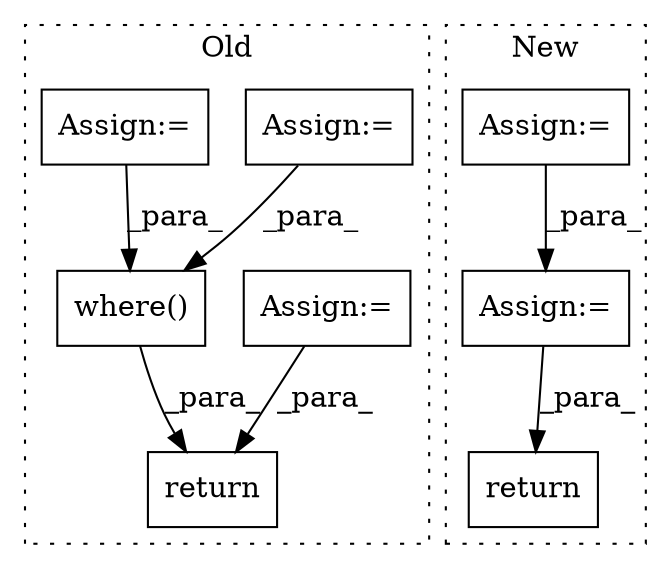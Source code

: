 digraph G {
subgraph cluster0 {
1 [label="where()" a="75" s="3024,3051" l="12,1" shape="box"];
3 [label="return" a="93" s="3010" l="7" shape="box"];
4 [label="Assign:=" a="68" s="2903" l="3" shape="box"];
7 [label="Assign:=" a="68" s="2931" l="3" shape="box"];
8 [label="Assign:=" a="68" s="2987" l="3" shape="box"];
label = "Old";
style="dotted";
}
subgraph cluster1 {
2 [label="return" a="93" s="31948" l="7" shape="box"];
5 [label="Assign:=" a="68" s="31867" l="3" shape="box"];
6 [label="Assign:=" a="68" s="31673" l="3" shape="box"];
label = "New";
style="dotted";
}
1 -> 3 [label="_para_"];
4 -> 3 [label="_para_"];
5 -> 2 [label="_para_"];
6 -> 5 [label="_para_"];
7 -> 1 [label="_para_"];
8 -> 1 [label="_para_"];
}